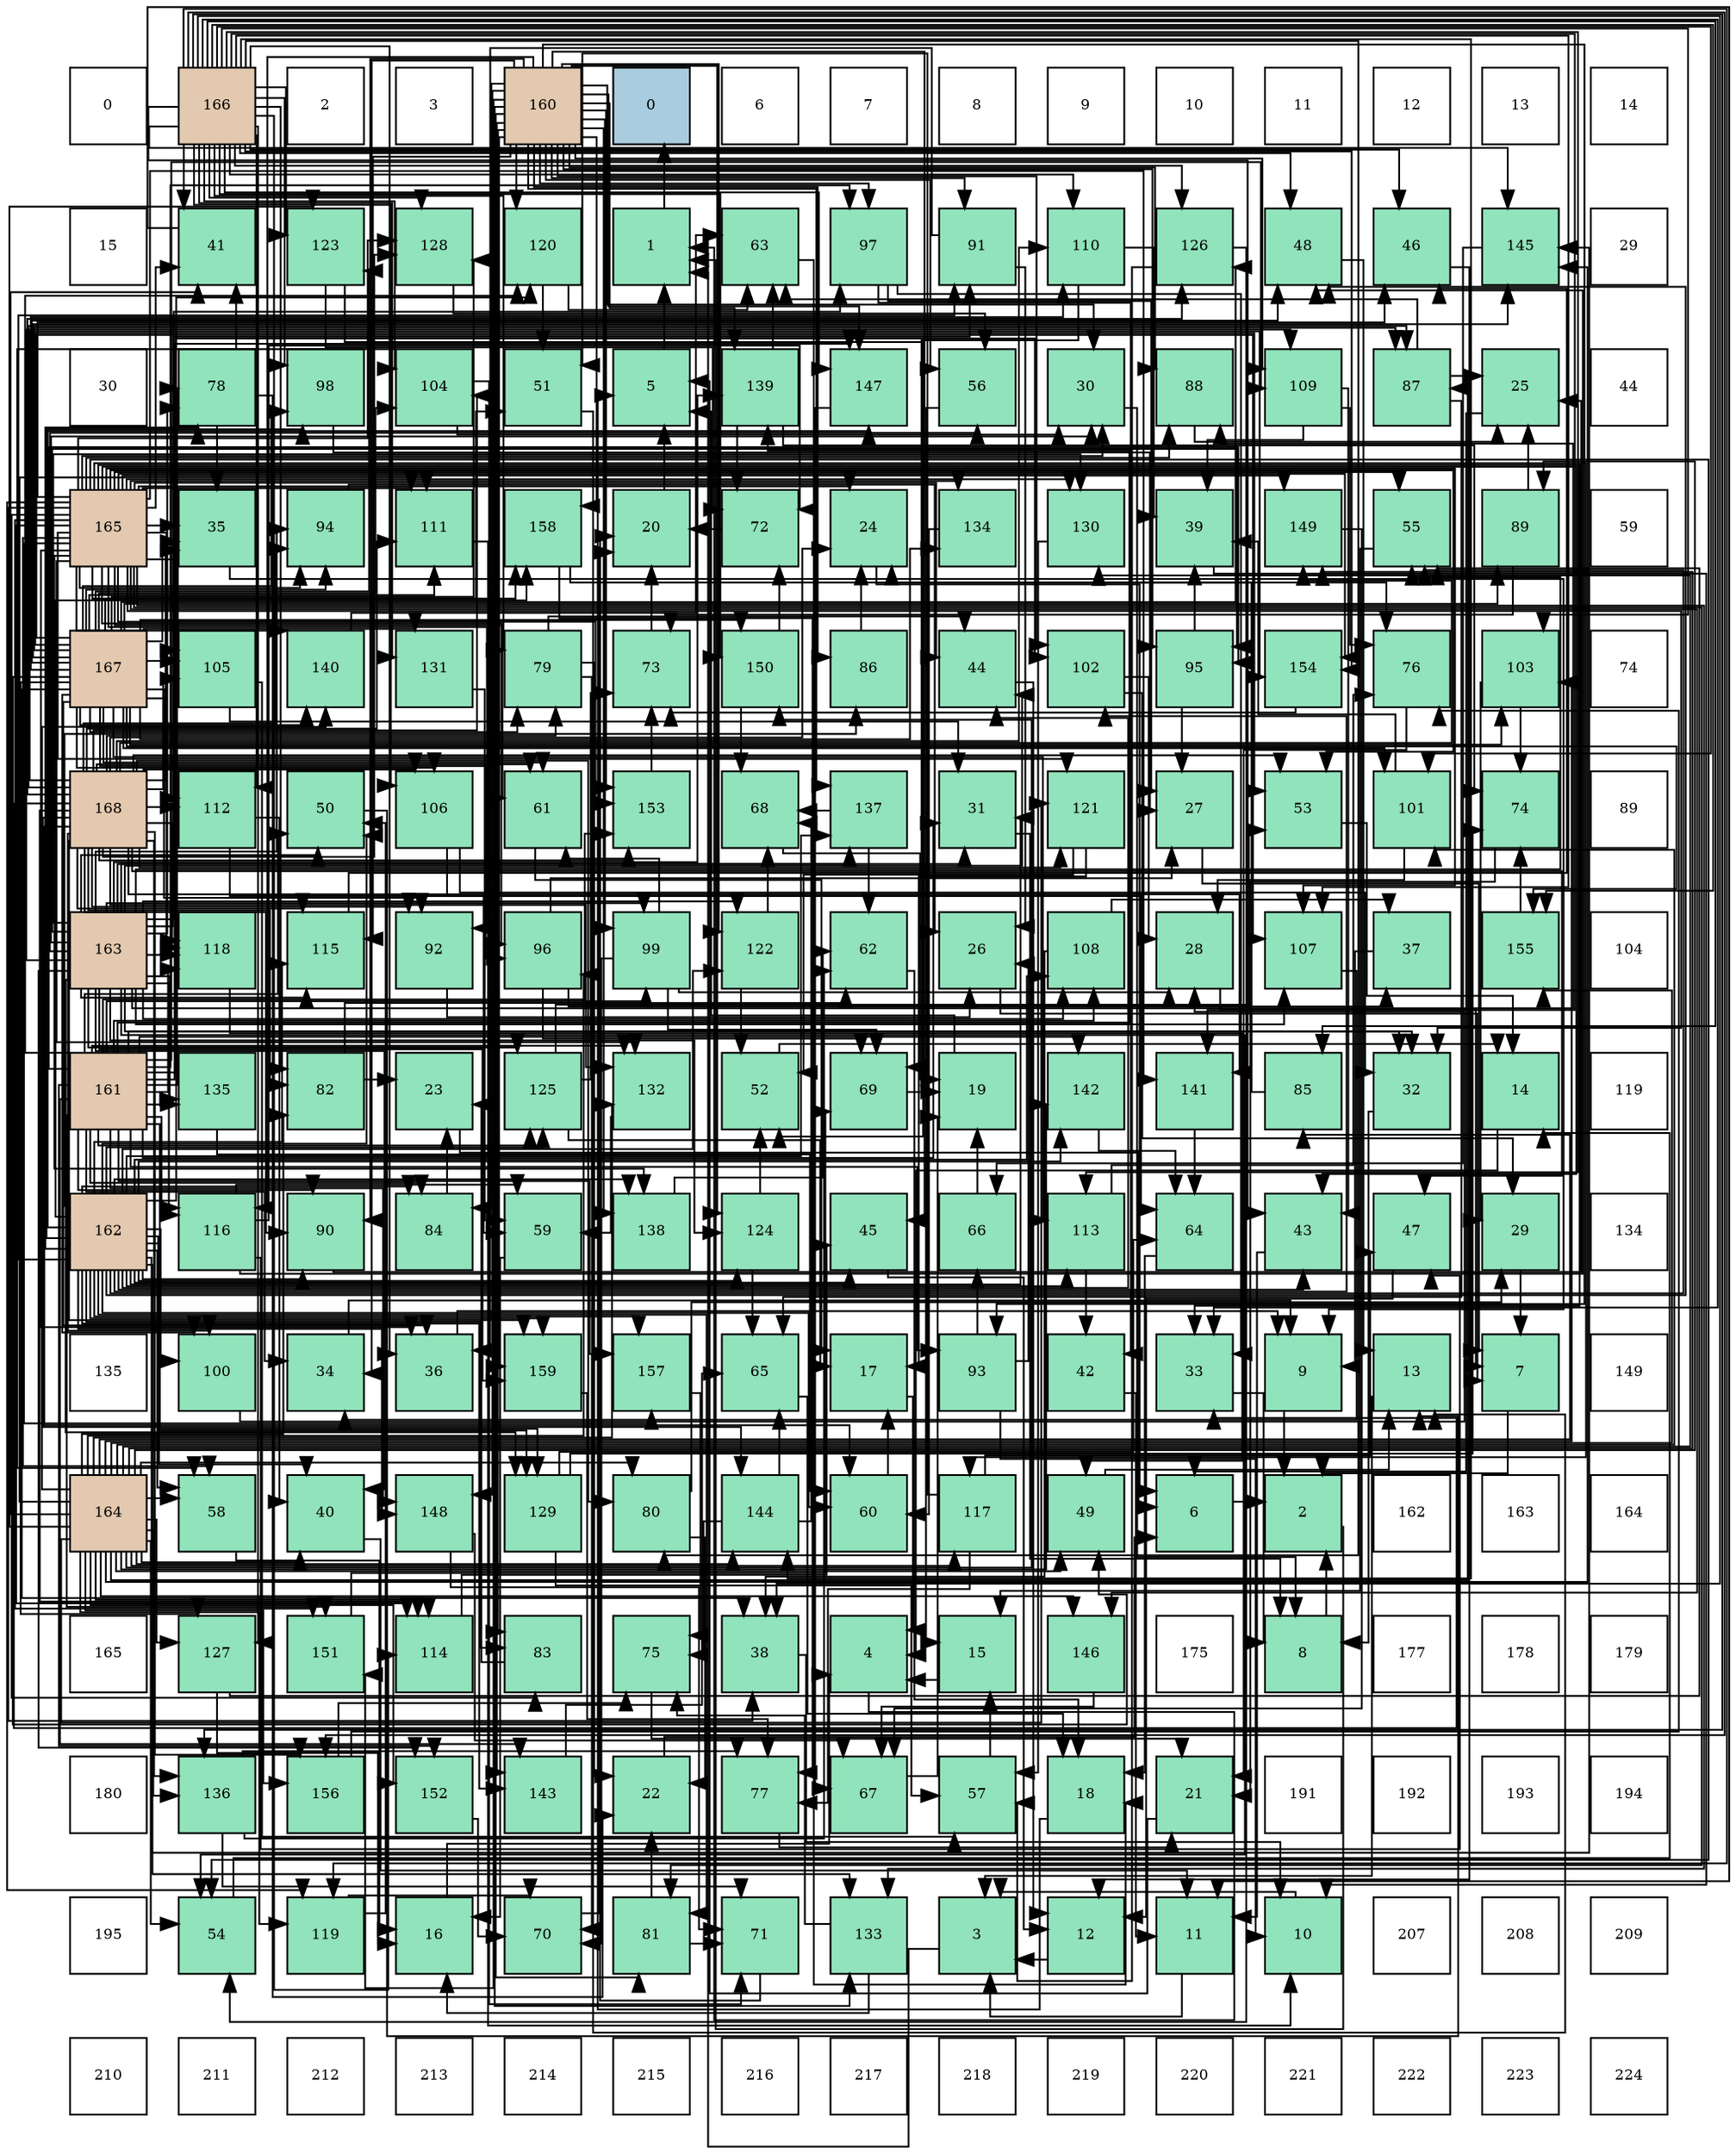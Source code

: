 digraph layout{
 rankdir=TB;
 splines=ortho;
 node [style=filled shape=square fixedsize=true width=0.6];
0[label="0", fontsize=8, fillcolor="#ffffff"];
1[label="166", fontsize=8, fillcolor="#e3c9af"];
2[label="2", fontsize=8, fillcolor="#ffffff"];
3[label="3", fontsize=8, fillcolor="#ffffff"];
4[label="160", fontsize=8, fillcolor="#e3c9af"];
5[label="0", fontsize=8, fillcolor="#a9ccde"];
6[label="6", fontsize=8, fillcolor="#ffffff"];
7[label="7", fontsize=8, fillcolor="#ffffff"];
8[label="8", fontsize=8, fillcolor="#ffffff"];
9[label="9", fontsize=8, fillcolor="#ffffff"];
10[label="10", fontsize=8, fillcolor="#ffffff"];
11[label="11", fontsize=8, fillcolor="#ffffff"];
12[label="12", fontsize=8, fillcolor="#ffffff"];
13[label="13", fontsize=8, fillcolor="#ffffff"];
14[label="14", fontsize=8, fillcolor="#ffffff"];
15[label="15", fontsize=8, fillcolor="#ffffff"];
16[label="41", fontsize=8, fillcolor="#91e3bb"];
17[label="123", fontsize=8, fillcolor="#91e3bb"];
18[label="128", fontsize=8, fillcolor="#91e3bb"];
19[label="120", fontsize=8, fillcolor="#91e3bb"];
20[label="1", fontsize=8, fillcolor="#91e3bb"];
21[label="63", fontsize=8, fillcolor="#91e3bb"];
22[label="97", fontsize=8, fillcolor="#91e3bb"];
23[label="91", fontsize=8, fillcolor="#91e3bb"];
24[label="110", fontsize=8, fillcolor="#91e3bb"];
25[label="126", fontsize=8, fillcolor="#91e3bb"];
26[label="48", fontsize=8, fillcolor="#91e3bb"];
27[label="46", fontsize=8, fillcolor="#91e3bb"];
28[label="145", fontsize=8, fillcolor="#91e3bb"];
29[label="29", fontsize=8, fillcolor="#ffffff"];
30[label="30", fontsize=8, fillcolor="#ffffff"];
31[label="78", fontsize=8, fillcolor="#91e3bb"];
32[label="98", fontsize=8, fillcolor="#91e3bb"];
33[label="104", fontsize=8, fillcolor="#91e3bb"];
34[label="51", fontsize=8, fillcolor="#91e3bb"];
35[label="5", fontsize=8, fillcolor="#91e3bb"];
36[label="139", fontsize=8, fillcolor="#91e3bb"];
37[label="147", fontsize=8, fillcolor="#91e3bb"];
38[label="56", fontsize=8, fillcolor="#91e3bb"];
39[label="30", fontsize=8, fillcolor="#91e3bb"];
40[label="88", fontsize=8, fillcolor="#91e3bb"];
41[label="109", fontsize=8, fillcolor="#91e3bb"];
42[label="87", fontsize=8, fillcolor="#91e3bb"];
43[label="25", fontsize=8, fillcolor="#91e3bb"];
44[label="44", fontsize=8, fillcolor="#ffffff"];
45[label="165", fontsize=8, fillcolor="#e3c9af"];
46[label="35", fontsize=8, fillcolor="#91e3bb"];
47[label="94", fontsize=8, fillcolor="#91e3bb"];
48[label="111", fontsize=8, fillcolor="#91e3bb"];
49[label="158", fontsize=8, fillcolor="#91e3bb"];
50[label="20", fontsize=8, fillcolor="#91e3bb"];
51[label="72", fontsize=8, fillcolor="#91e3bb"];
52[label="24", fontsize=8, fillcolor="#91e3bb"];
53[label="134", fontsize=8, fillcolor="#91e3bb"];
54[label="130", fontsize=8, fillcolor="#91e3bb"];
55[label="39", fontsize=8, fillcolor="#91e3bb"];
56[label="149", fontsize=8, fillcolor="#91e3bb"];
57[label="55", fontsize=8, fillcolor="#91e3bb"];
58[label="89", fontsize=8, fillcolor="#91e3bb"];
59[label="59", fontsize=8, fillcolor="#ffffff"];
60[label="167", fontsize=8, fillcolor="#e3c9af"];
61[label="105", fontsize=8, fillcolor="#91e3bb"];
62[label="140", fontsize=8, fillcolor="#91e3bb"];
63[label="131", fontsize=8, fillcolor="#91e3bb"];
64[label="79", fontsize=8, fillcolor="#91e3bb"];
65[label="73", fontsize=8, fillcolor="#91e3bb"];
66[label="150", fontsize=8, fillcolor="#91e3bb"];
67[label="86", fontsize=8, fillcolor="#91e3bb"];
68[label="44", fontsize=8, fillcolor="#91e3bb"];
69[label="102", fontsize=8, fillcolor="#91e3bb"];
70[label="95", fontsize=8, fillcolor="#91e3bb"];
71[label="154", fontsize=8, fillcolor="#91e3bb"];
72[label="76", fontsize=8, fillcolor="#91e3bb"];
73[label="103", fontsize=8, fillcolor="#91e3bb"];
74[label="74", fontsize=8, fillcolor="#ffffff"];
75[label="168", fontsize=8, fillcolor="#e3c9af"];
76[label="112", fontsize=8, fillcolor="#91e3bb"];
77[label="50", fontsize=8, fillcolor="#91e3bb"];
78[label="106", fontsize=8, fillcolor="#91e3bb"];
79[label="61", fontsize=8, fillcolor="#91e3bb"];
80[label="153", fontsize=8, fillcolor="#91e3bb"];
81[label="68", fontsize=8, fillcolor="#91e3bb"];
82[label="137", fontsize=8, fillcolor="#91e3bb"];
83[label="31", fontsize=8, fillcolor="#91e3bb"];
84[label="121", fontsize=8, fillcolor="#91e3bb"];
85[label="27", fontsize=8, fillcolor="#91e3bb"];
86[label="53", fontsize=8, fillcolor="#91e3bb"];
87[label="101", fontsize=8, fillcolor="#91e3bb"];
88[label="74", fontsize=8, fillcolor="#91e3bb"];
89[label="89", fontsize=8, fillcolor="#ffffff"];
90[label="163", fontsize=8, fillcolor="#e3c9af"];
91[label="118", fontsize=8, fillcolor="#91e3bb"];
92[label="115", fontsize=8, fillcolor="#91e3bb"];
93[label="92", fontsize=8, fillcolor="#91e3bb"];
94[label="96", fontsize=8, fillcolor="#91e3bb"];
95[label="99", fontsize=8, fillcolor="#91e3bb"];
96[label="122", fontsize=8, fillcolor="#91e3bb"];
97[label="62", fontsize=8, fillcolor="#91e3bb"];
98[label="26", fontsize=8, fillcolor="#91e3bb"];
99[label="108", fontsize=8, fillcolor="#91e3bb"];
100[label="28", fontsize=8, fillcolor="#91e3bb"];
101[label="107", fontsize=8, fillcolor="#91e3bb"];
102[label="37", fontsize=8, fillcolor="#91e3bb"];
103[label="155", fontsize=8, fillcolor="#91e3bb"];
104[label="104", fontsize=8, fillcolor="#ffffff"];
105[label="161", fontsize=8, fillcolor="#e3c9af"];
106[label="135", fontsize=8, fillcolor="#91e3bb"];
107[label="82", fontsize=8, fillcolor="#91e3bb"];
108[label="23", fontsize=8, fillcolor="#91e3bb"];
109[label="125", fontsize=8, fillcolor="#91e3bb"];
110[label="132", fontsize=8, fillcolor="#91e3bb"];
111[label="52", fontsize=8, fillcolor="#91e3bb"];
112[label="69", fontsize=8, fillcolor="#91e3bb"];
113[label="19", fontsize=8, fillcolor="#91e3bb"];
114[label="142", fontsize=8, fillcolor="#91e3bb"];
115[label="141", fontsize=8, fillcolor="#91e3bb"];
116[label="85", fontsize=8, fillcolor="#91e3bb"];
117[label="32", fontsize=8, fillcolor="#91e3bb"];
118[label="14", fontsize=8, fillcolor="#91e3bb"];
119[label="119", fontsize=8, fillcolor="#ffffff"];
120[label="162", fontsize=8, fillcolor="#e3c9af"];
121[label="116", fontsize=8, fillcolor="#91e3bb"];
122[label="90", fontsize=8, fillcolor="#91e3bb"];
123[label="84", fontsize=8, fillcolor="#91e3bb"];
124[label="59", fontsize=8, fillcolor="#91e3bb"];
125[label="138", fontsize=8, fillcolor="#91e3bb"];
126[label="124", fontsize=8, fillcolor="#91e3bb"];
127[label="45", fontsize=8, fillcolor="#91e3bb"];
128[label="66", fontsize=8, fillcolor="#91e3bb"];
129[label="113", fontsize=8, fillcolor="#91e3bb"];
130[label="64", fontsize=8, fillcolor="#91e3bb"];
131[label="43", fontsize=8, fillcolor="#91e3bb"];
132[label="47", fontsize=8, fillcolor="#91e3bb"];
133[label="29", fontsize=8, fillcolor="#91e3bb"];
134[label="134", fontsize=8, fillcolor="#ffffff"];
135[label="135", fontsize=8, fillcolor="#ffffff"];
136[label="100", fontsize=8, fillcolor="#91e3bb"];
137[label="34", fontsize=8, fillcolor="#91e3bb"];
138[label="36", fontsize=8, fillcolor="#91e3bb"];
139[label="159", fontsize=8, fillcolor="#91e3bb"];
140[label="157", fontsize=8, fillcolor="#91e3bb"];
141[label="65", fontsize=8, fillcolor="#91e3bb"];
142[label="17", fontsize=8, fillcolor="#91e3bb"];
143[label="93", fontsize=8, fillcolor="#91e3bb"];
144[label="42", fontsize=8, fillcolor="#91e3bb"];
145[label="33", fontsize=8, fillcolor="#91e3bb"];
146[label="9", fontsize=8, fillcolor="#91e3bb"];
147[label="13", fontsize=8, fillcolor="#91e3bb"];
148[label="7", fontsize=8, fillcolor="#91e3bb"];
149[label="149", fontsize=8, fillcolor="#ffffff"];
150[label="164", fontsize=8, fillcolor="#e3c9af"];
151[label="58", fontsize=8, fillcolor="#91e3bb"];
152[label="40", fontsize=8, fillcolor="#91e3bb"];
153[label="148", fontsize=8, fillcolor="#91e3bb"];
154[label="129", fontsize=8, fillcolor="#91e3bb"];
155[label="80", fontsize=8, fillcolor="#91e3bb"];
156[label="144", fontsize=8, fillcolor="#91e3bb"];
157[label="60", fontsize=8, fillcolor="#91e3bb"];
158[label="117", fontsize=8, fillcolor="#91e3bb"];
159[label="49", fontsize=8, fillcolor="#91e3bb"];
160[label="6", fontsize=8, fillcolor="#91e3bb"];
161[label="2", fontsize=8, fillcolor="#91e3bb"];
162[label="162", fontsize=8, fillcolor="#ffffff"];
163[label="163", fontsize=8, fillcolor="#ffffff"];
164[label="164", fontsize=8, fillcolor="#ffffff"];
165[label="165", fontsize=8, fillcolor="#ffffff"];
166[label="127", fontsize=8, fillcolor="#91e3bb"];
167[label="151", fontsize=8, fillcolor="#91e3bb"];
168[label="114", fontsize=8, fillcolor="#91e3bb"];
169[label="83", fontsize=8, fillcolor="#91e3bb"];
170[label="75", fontsize=8, fillcolor="#91e3bb"];
171[label="38", fontsize=8, fillcolor="#91e3bb"];
172[label="4", fontsize=8, fillcolor="#91e3bb"];
173[label="15", fontsize=8, fillcolor="#91e3bb"];
174[label="146", fontsize=8, fillcolor="#91e3bb"];
175[label="175", fontsize=8, fillcolor="#ffffff"];
176[label="8", fontsize=8, fillcolor="#91e3bb"];
177[label="177", fontsize=8, fillcolor="#ffffff"];
178[label="178", fontsize=8, fillcolor="#ffffff"];
179[label="179", fontsize=8, fillcolor="#ffffff"];
180[label="180", fontsize=8, fillcolor="#ffffff"];
181[label="136", fontsize=8, fillcolor="#91e3bb"];
182[label="156", fontsize=8, fillcolor="#91e3bb"];
183[label="152", fontsize=8, fillcolor="#91e3bb"];
184[label="143", fontsize=8, fillcolor="#91e3bb"];
185[label="22", fontsize=8, fillcolor="#91e3bb"];
186[label="77", fontsize=8, fillcolor="#91e3bb"];
187[label="67", fontsize=8, fillcolor="#91e3bb"];
188[label="57", fontsize=8, fillcolor="#91e3bb"];
189[label="18", fontsize=8, fillcolor="#91e3bb"];
190[label="21", fontsize=8, fillcolor="#91e3bb"];
191[label="191", fontsize=8, fillcolor="#ffffff"];
192[label="192", fontsize=8, fillcolor="#ffffff"];
193[label="193", fontsize=8, fillcolor="#ffffff"];
194[label="194", fontsize=8, fillcolor="#ffffff"];
195[label="195", fontsize=8, fillcolor="#ffffff"];
196[label="54", fontsize=8, fillcolor="#91e3bb"];
197[label="119", fontsize=8, fillcolor="#91e3bb"];
198[label="16", fontsize=8, fillcolor="#91e3bb"];
199[label="70", fontsize=8, fillcolor="#91e3bb"];
200[label="81", fontsize=8, fillcolor="#91e3bb"];
201[label="71", fontsize=8, fillcolor="#91e3bb"];
202[label="133", fontsize=8, fillcolor="#91e3bb"];
203[label="3", fontsize=8, fillcolor="#91e3bb"];
204[label="12", fontsize=8, fillcolor="#91e3bb"];
205[label="11", fontsize=8, fillcolor="#91e3bb"];
206[label="10", fontsize=8, fillcolor="#91e3bb"];
207[label="207", fontsize=8, fillcolor="#ffffff"];
208[label="208", fontsize=8, fillcolor="#ffffff"];
209[label="209", fontsize=8, fillcolor="#ffffff"];
210[label="210", fontsize=8, fillcolor="#ffffff"];
211[label="211", fontsize=8, fillcolor="#ffffff"];
212[label="212", fontsize=8, fillcolor="#ffffff"];
213[label="213", fontsize=8, fillcolor="#ffffff"];
214[label="214", fontsize=8, fillcolor="#ffffff"];
215[label="215", fontsize=8, fillcolor="#ffffff"];
216[label="216", fontsize=8, fillcolor="#ffffff"];
217[label="217", fontsize=8, fillcolor="#ffffff"];
218[label="218", fontsize=8, fillcolor="#ffffff"];
219[label="219", fontsize=8, fillcolor="#ffffff"];
220[label="220", fontsize=8, fillcolor="#ffffff"];
221[label="221", fontsize=8, fillcolor="#ffffff"];
222[label="222", fontsize=8, fillcolor="#ffffff"];
223[label="223", fontsize=8, fillcolor="#ffffff"];
224[label="224", fontsize=8, fillcolor="#ffffff"];
edge [constraint=false, style=vis];20 -> 5;
161 -> 20;
203 -> 20;
172 -> 20;
35 -> 20;
160 -> 161;
148 -> 161;
176 -> 161;
146 -> 161;
206 -> 203;
205 -> 203;
204 -> 203;
147 -> 203;
118 -> 172;
173 -> 172;
198 -> 172;
142 -> 172;
189 -> 35;
113 -> 35;
50 -> 35;
190 -> 35;
185 -> 160;
108 -> 160;
52 -> 160;
43 -> 160;
98 -> 148;
85 -> 148;
100 -> 148;
133 -> 148;
39 -> 176;
83 -> 176;
117 -> 176;
145 -> 176;
137 -> 146;
46 -> 146;
138 -> 146;
102 -> 146;
171 -> 206;
55 -> 206;
152 -> 205;
16 -> 205;
144 -> 205;
131 -> 205;
68 -> 204;
127 -> 204;
27 -> 204;
132 -> 204;
26 -> 147;
159 -> 147;
77 -> 147;
34 -> 147;
111 -> 118;
86 -> 118;
196 -> 118;
57 -> 173;
38 -> 173;
188 -> 173;
151 -> 198;
124 -> 198;
157 -> 142;
79 -> 142;
97 -> 189;
21 -> 189;
130 -> 189;
141 -> 189;
128 -> 113;
187 -> 113;
81 -> 113;
112 -> 113;
199 -> 50;
201 -> 50;
51 -> 50;
65 -> 50;
88 -> 190;
170 -> 190;
72 -> 190;
186 -> 190;
31 -> 185;
31 -> 46;
31 -> 16;
64 -> 185;
64 -> 68;
64 -> 199;
155 -> 185;
155 -> 133;
200 -> 185;
200 -> 201;
107 -> 108;
107 -> 97;
169 -> 108;
123 -> 108;
116 -> 52;
67 -> 52;
42 -> 43;
42 -> 21;
42 -> 141;
40 -> 43;
58 -> 43;
58 -> 65;
122 -> 43;
23 -> 98;
23 -> 138;
93 -> 98;
143 -> 206;
143 -> 98;
143 -> 128;
47 -> 98;
70 -> 85;
70 -> 55;
94 -> 85;
94 -> 102;
94 -> 112;
22 -> 85;
22 -> 145;
22 -> 144;
32 -> 85;
95 -> 100;
95 -> 79;
95 -> 112;
95 -> 199;
136 -> 100;
87 -> 100;
87 -> 55;
69 -> 100;
69 -> 133;
73 -> 133;
73 -> 88;
33 -> 39;
33 -> 151;
33 -> 201;
61 -> 83;
61 -> 188;
78 -> 117;
78 -> 130;
101 -> 137;
99 -> 102;
99 -> 171;
41 -> 55;
41 -> 131;
41 -> 72;
24 -> 55;
24 -> 112;
48 -> 206;
76 -> 152;
76 -> 124;
129 -> 144;
129 -> 72;
168 -> 127;
92 -> 27;
121 -> 132;
121 -> 26;
121 -> 124;
121 -> 51;
158 -> 132;
158 -> 34;
158 -> 186;
91 -> 159;
197 -> 77;
197 -> 199;
19 -> 34;
19 -> 21;
84 -> 142;
84 -> 111;
96 -> 111;
96 -> 81;
17 -> 111;
17 -> 51;
126 -> 111;
126 -> 141;
109 -> 142;
109 -> 86;
109 -> 65;
25 -> 196;
25 -> 188;
166 -> 198;
166 -> 57;
18 -> 38;
154 -> 188;
154 -> 130;
154 -> 88;
54 -> 188;
63 -> 124;
110 -> 124;
202 -> 198;
202 -> 170;
53 -> 157;
106 -> 157;
181 -> 97;
181 -> 201;
181 -> 186;
82 -> 97;
82 -> 81;
125 -> 97;
36 -> 21;
36 -> 51;
36 -> 88;
62 -> 21;
115 -> 130;
114 -> 130;
184 -> 141;
156 -> 141;
156 -> 81;
156 -> 170;
28 -> 128;
174 -> 187;
37 -> 187;
153 -> 187;
153 -> 201;
56 -> 187;
66 -> 81;
66 -> 51;
167 -> 112;
183 -> 199;
80 -> 65;
71 -> 65;
103 -> 88;
182 -> 170;
182 -> 72;
140 -> 170;
49 -> 72;
49 -> 186;
139 -> 186;
4 -> 39;
4 -> 137;
4 -> 127;
4 -> 38;
4 -> 200;
4 -> 169;
4 -> 123;
4 -> 67;
4 -> 40;
4 -> 122;
4 -> 23;
4 -> 143;
4 -> 70;
4 -> 22;
4 -> 95;
4 -> 69;
4 -> 41;
4 -> 92;
4 -> 121;
4 -> 19;
4 -> 96;
4 -> 126;
4 -> 202;
4 -> 82;
4 -> 125;
4 -> 36;
4 -> 184;
4 -> 37;
4 -> 153;
4 -> 167;
4 -> 80;
4 -> 49;
4 -> 139;
105 -> 83;
105 -> 117;
105 -> 137;
105 -> 77;
105 -> 31;
105 -> 123;
105 -> 122;
105 -> 143;
105 -> 70;
105 -> 22;
105 -> 95;
105 -> 69;
105 -> 99;
105 -> 41;
105 -> 121;
105 -> 91;
105 -> 19;
105 -> 109;
105 -> 154;
105 -> 110;
105 -> 106;
105 -> 36;
105 -> 114;
105 -> 184;
105 -> 37;
105 -> 153;
105 -> 167;
105 -> 183;
105 -> 80;
105 -> 140;
120 -> 83;
120 -> 152;
120 -> 131;
120 -> 68;
120 -> 127;
120 -> 26;
120 -> 77;
120 -> 57;
120 -> 151;
120 -> 157;
120 -> 31;
120 -> 200;
120 -> 169;
120 -> 123;
120 -> 67;
120 -> 122;
120 -> 23;
120 -> 32;
120 -> 136;
120 -> 69;
120 -> 99;
120 -> 129;
120 -> 92;
120 -> 19;
120 -> 96;
120 -> 126;
120 -> 109;
120 -> 154;
120 -> 202;
120 -> 82;
120 -> 125;
120 -> 114;
120 -> 184;
120 -> 28;
120 -> 37;
120 -> 153;
120 -> 140;
120 -> 49;
120 -> 139;
90 -> 39;
90 -> 83;
90 -> 117;
90 -> 152;
90 -> 68;
90 -> 77;
90 -> 196;
90 -> 57;
90 -> 38;
90 -> 31;
90 -> 40;
90 -> 23;
90 -> 47;
90 -> 70;
90 -> 22;
90 -> 95;
90 -> 101;
90 -> 99;
90 -> 41;
90 -> 92;
90 -> 121;
90 -> 91;
90 -> 96;
90 -> 126;
90 -> 109;
90 -> 154;
90 -> 54;
90 -> 106;
90 -> 82;
90 -> 36;
90 -> 183;
90 -> 139;
150 -> 152;
150 -> 16;
150 -> 159;
150 -> 196;
150 -> 151;
150 -> 155;
150 -> 107;
150 -> 116;
150 -> 42;
150 -> 58;
150 -> 94;
150 -> 87;
150 -> 73;
150 -> 48;
150 -> 168;
150 -> 158;
150 -> 197;
150 -> 84;
150 -> 17;
150 -> 166;
150 -> 54;
150 -> 110;
150 -> 181;
150 -> 62;
150 -> 114;
150 -> 156;
150 -> 28;
150 -> 174;
150 -> 56;
150 -> 66;
150 -> 183;
150 -> 103;
150 -> 182;
45 -> 52;
45 -> 39;
45 -> 117;
45 -> 145;
45 -> 46;
45 -> 138;
45 -> 171;
45 -> 16;
45 -> 131;
45 -> 68;
45 -> 27;
45 -> 86;
45 -> 196;
45 -> 57;
45 -> 151;
45 -> 79;
45 -> 200;
45 -> 169;
45 -> 40;
45 -> 93;
45 -> 47;
45 -> 94;
45 -> 61;
45 -> 101;
45 -> 48;
45 -> 168;
45 -> 158;
45 -> 91;
45 -> 197;
45 -> 84;
45 -> 18;
45 -> 54;
45 -> 110;
45 -> 202;
45 -> 53;
45 -> 125;
45 -> 62;
45 -> 115;
45 -> 174;
45 -> 56;
45 -> 167;
45 -> 80;
45 -> 71;
45 -> 140;
45 -> 49;
1 -> 145;
1 -> 138;
1 -> 171;
1 -> 16;
1 -> 131;
1 -> 27;
1 -> 26;
1 -> 64;
1 -> 155;
1 -> 107;
1 -> 116;
1 -> 32;
1 -> 87;
1 -> 73;
1 -> 33;
1 -> 78;
1 -> 101;
1 -> 24;
1 -> 76;
1 -> 129;
1 -> 168;
1 -> 197;
1 -> 17;
1 -> 25;
1 -> 166;
1 -> 18;
1 -> 63;
1 -> 181;
1 -> 115;
1 -> 156;
1 -> 28;
1 -> 37;
1 -> 66;
1 -> 71;
1 -> 103;
1 -> 182;
60 -> 46;
60 -> 138;
60 -> 171;
60 -> 26;
60 -> 159;
60 -> 34;
60 -> 86;
60 -> 79;
60 -> 64;
60 -> 42;
60 -> 58;
60 -> 93;
60 -> 47;
60 -> 94;
60 -> 32;
60 -> 136;
60 -> 87;
60 -> 73;
60 -> 33;
60 -> 61;
60 -> 78;
60 -> 101;
60 -> 24;
60 -> 48;
60 -> 76;
60 -> 129;
60 -> 17;
60 -> 25;
60 -> 166;
60 -> 18;
60 -> 63;
60 -> 53;
60 -> 62;
60 -> 28;
60 -> 66;
60 -> 103;
75 -> 52;
75 -> 145;
75 -> 46;
75 -> 132;
75 -> 86;
75 -> 157;
75 -> 79;
75 -> 64;
75 -> 155;
75 -> 107;
75 -> 42;
75 -> 122;
75 -> 93;
75 -> 47;
75 -> 136;
75 -> 33;
75 -> 61;
75 -> 78;
75 -> 24;
75 -> 48;
75 -> 76;
75 -> 168;
75 -> 92;
75 -> 91;
75 -> 84;
75 -> 25;
75 -> 18;
75 -> 110;
75 -> 181;
75 -> 115;
75 -> 156;
75 -> 56;
75 -> 80;
75 -> 71;
75 -> 182;
75 -> 139;
edge [constraint=true, style=invis];
0 -> 15 -> 30 -> 45 -> 60 -> 75 -> 90 -> 105 -> 120 -> 135 -> 150 -> 165 -> 180 -> 195 -> 210;
1 -> 16 -> 31 -> 46 -> 61 -> 76 -> 91 -> 106 -> 121 -> 136 -> 151 -> 166 -> 181 -> 196 -> 211;
2 -> 17 -> 32 -> 47 -> 62 -> 77 -> 92 -> 107 -> 122 -> 137 -> 152 -> 167 -> 182 -> 197 -> 212;
3 -> 18 -> 33 -> 48 -> 63 -> 78 -> 93 -> 108 -> 123 -> 138 -> 153 -> 168 -> 183 -> 198 -> 213;
4 -> 19 -> 34 -> 49 -> 64 -> 79 -> 94 -> 109 -> 124 -> 139 -> 154 -> 169 -> 184 -> 199 -> 214;
5 -> 20 -> 35 -> 50 -> 65 -> 80 -> 95 -> 110 -> 125 -> 140 -> 155 -> 170 -> 185 -> 200 -> 215;
6 -> 21 -> 36 -> 51 -> 66 -> 81 -> 96 -> 111 -> 126 -> 141 -> 156 -> 171 -> 186 -> 201 -> 216;
7 -> 22 -> 37 -> 52 -> 67 -> 82 -> 97 -> 112 -> 127 -> 142 -> 157 -> 172 -> 187 -> 202 -> 217;
8 -> 23 -> 38 -> 53 -> 68 -> 83 -> 98 -> 113 -> 128 -> 143 -> 158 -> 173 -> 188 -> 203 -> 218;
9 -> 24 -> 39 -> 54 -> 69 -> 84 -> 99 -> 114 -> 129 -> 144 -> 159 -> 174 -> 189 -> 204 -> 219;
10 -> 25 -> 40 -> 55 -> 70 -> 85 -> 100 -> 115 -> 130 -> 145 -> 160 -> 175 -> 190 -> 205 -> 220;
11 -> 26 -> 41 -> 56 -> 71 -> 86 -> 101 -> 116 -> 131 -> 146 -> 161 -> 176 -> 191 -> 206 -> 221;
12 -> 27 -> 42 -> 57 -> 72 -> 87 -> 102 -> 117 -> 132 -> 147 -> 162 -> 177 -> 192 -> 207 -> 222;
13 -> 28 -> 43 -> 58 -> 73 -> 88 -> 103 -> 118 -> 133 -> 148 -> 163 -> 178 -> 193 -> 208 -> 223;
14 -> 29 -> 44 -> 59 -> 74 -> 89 -> 104 -> 119 -> 134 -> 149 -> 164 -> 179 -> 194 -> 209 -> 224;
rank = same {0 -> 1 -> 2 -> 3 -> 4 -> 5 -> 6 -> 7 -> 8 -> 9 -> 10 -> 11 -> 12 -> 13 -> 14};
rank = same {15 -> 16 -> 17 -> 18 -> 19 -> 20 -> 21 -> 22 -> 23 -> 24 -> 25 -> 26 -> 27 -> 28 -> 29};
rank = same {30 -> 31 -> 32 -> 33 -> 34 -> 35 -> 36 -> 37 -> 38 -> 39 -> 40 -> 41 -> 42 -> 43 -> 44};
rank = same {45 -> 46 -> 47 -> 48 -> 49 -> 50 -> 51 -> 52 -> 53 -> 54 -> 55 -> 56 -> 57 -> 58 -> 59};
rank = same {60 -> 61 -> 62 -> 63 -> 64 -> 65 -> 66 -> 67 -> 68 -> 69 -> 70 -> 71 -> 72 -> 73 -> 74};
rank = same {75 -> 76 -> 77 -> 78 -> 79 -> 80 -> 81 -> 82 -> 83 -> 84 -> 85 -> 86 -> 87 -> 88 -> 89};
rank = same {90 -> 91 -> 92 -> 93 -> 94 -> 95 -> 96 -> 97 -> 98 -> 99 -> 100 -> 101 -> 102 -> 103 -> 104};
rank = same {105 -> 106 -> 107 -> 108 -> 109 -> 110 -> 111 -> 112 -> 113 -> 114 -> 115 -> 116 -> 117 -> 118 -> 119};
rank = same {120 -> 121 -> 122 -> 123 -> 124 -> 125 -> 126 -> 127 -> 128 -> 129 -> 130 -> 131 -> 132 -> 133 -> 134};
rank = same {135 -> 136 -> 137 -> 138 -> 139 -> 140 -> 141 -> 142 -> 143 -> 144 -> 145 -> 146 -> 147 -> 148 -> 149};
rank = same {150 -> 151 -> 152 -> 153 -> 154 -> 155 -> 156 -> 157 -> 158 -> 159 -> 160 -> 161 -> 162 -> 163 -> 164};
rank = same {165 -> 166 -> 167 -> 168 -> 169 -> 170 -> 171 -> 172 -> 173 -> 174 -> 175 -> 176 -> 177 -> 178 -> 179};
rank = same {180 -> 181 -> 182 -> 183 -> 184 -> 185 -> 186 -> 187 -> 188 -> 189 -> 190 -> 191 -> 192 -> 193 -> 194};
rank = same {195 -> 196 -> 197 -> 198 -> 199 -> 200 -> 201 -> 202 -> 203 -> 204 -> 205 -> 206 -> 207 -> 208 -> 209};
rank = same {210 -> 211 -> 212 -> 213 -> 214 -> 215 -> 216 -> 217 -> 218 -> 219 -> 220 -> 221 -> 222 -> 223 -> 224};
}